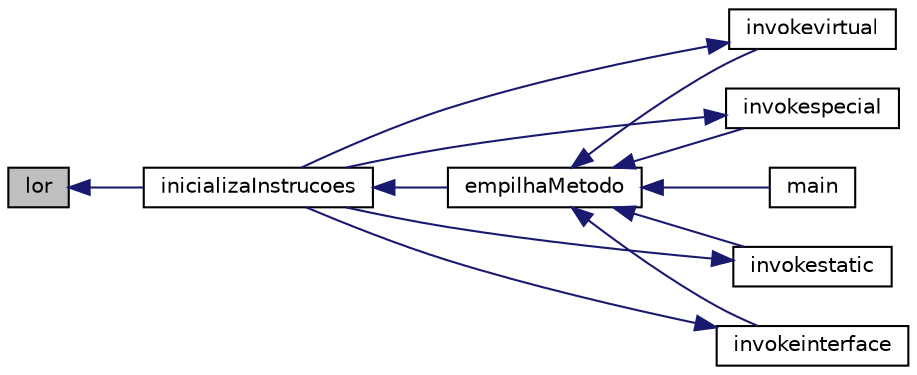 digraph "lor"
{
 // INTERACTIVE_SVG=YES
  edge [fontname="Helvetica",fontsize="10",labelfontname="Helvetica",labelfontsize="10"];
  node [fontname="Helvetica",fontsize="10",shape=record];
  rankdir="LR";
  Node3335 [label="lor",height=0.2,width=0.4,color="black", fillcolor="grey75", style="filled", fontcolor="black"];
  Node3335 -> Node3336 [dir="back",color="midnightblue",fontsize="10",style="solid",fontname="Helvetica"];
  Node3336 [label="inicializaInstrucoes",height=0.2,width=0.4,color="black", fillcolor="white", style="filled",URL="$instrucao_8h.html#a308f4b87fb42ab5a62790c0127003ebe"];
  Node3336 -> Node3337 [dir="back",color="midnightblue",fontsize="10",style="solid",fontname="Helvetica"];
  Node3337 [label="empilhaMetodo",height=0.2,width=0.4,color="black", fillcolor="white", style="filled",URL="$metodo_8h.html#a68acc5b3f2238f62b7d0ee50964183c1"];
  Node3337 -> Node3338 [dir="back",color="midnightblue",fontsize="10",style="solid",fontname="Helvetica"];
  Node3338 [label="invokevirtual",height=0.2,width=0.4,color="black", fillcolor="white", style="filled",URL="$instrucao_8h.html#a78801a57dd7317b58754d741e22607a7"];
  Node3338 -> Node3336 [dir="back",color="midnightblue",fontsize="10",style="solid",fontname="Helvetica"];
  Node3337 -> Node3339 [dir="back",color="midnightblue",fontsize="10",style="solid",fontname="Helvetica"];
  Node3339 [label="invokespecial",height=0.2,width=0.4,color="black", fillcolor="white", style="filled",URL="$instrucao_8h.html#aea396d65920fd2046b81c2b5742f8fc2"];
  Node3339 -> Node3336 [dir="back",color="midnightblue",fontsize="10",style="solid",fontname="Helvetica"];
  Node3337 -> Node3340 [dir="back",color="midnightblue",fontsize="10",style="solid",fontname="Helvetica"];
  Node3340 [label="invokestatic",height=0.2,width=0.4,color="black", fillcolor="white", style="filled",URL="$instrucao_8h.html#a99b74fdcaa5d59615718fc49f4cb1bf2"];
  Node3340 -> Node3336 [dir="back",color="midnightblue",fontsize="10",style="solid",fontname="Helvetica"];
  Node3337 -> Node3341 [dir="back",color="midnightblue",fontsize="10",style="solid",fontname="Helvetica"];
  Node3341 [label="invokeinterface",height=0.2,width=0.4,color="black", fillcolor="white", style="filled",URL="$instrucao_8h.html#a04465c61aa4c123ce79dc562244e7af8"];
  Node3341 -> Node3336 [dir="back",color="midnightblue",fontsize="10",style="solid",fontname="Helvetica"];
  Node3337 -> Node3342 [dir="back",color="midnightblue",fontsize="10",style="solid",fontname="Helvetica"];
  Node3342 [label="main",height=0.2,width=0.4,color="black", fillcolor="white", style="filled",URL="$main_8c.html#a0ddf1224851353fc92bfbff6f499fa97"];
}
